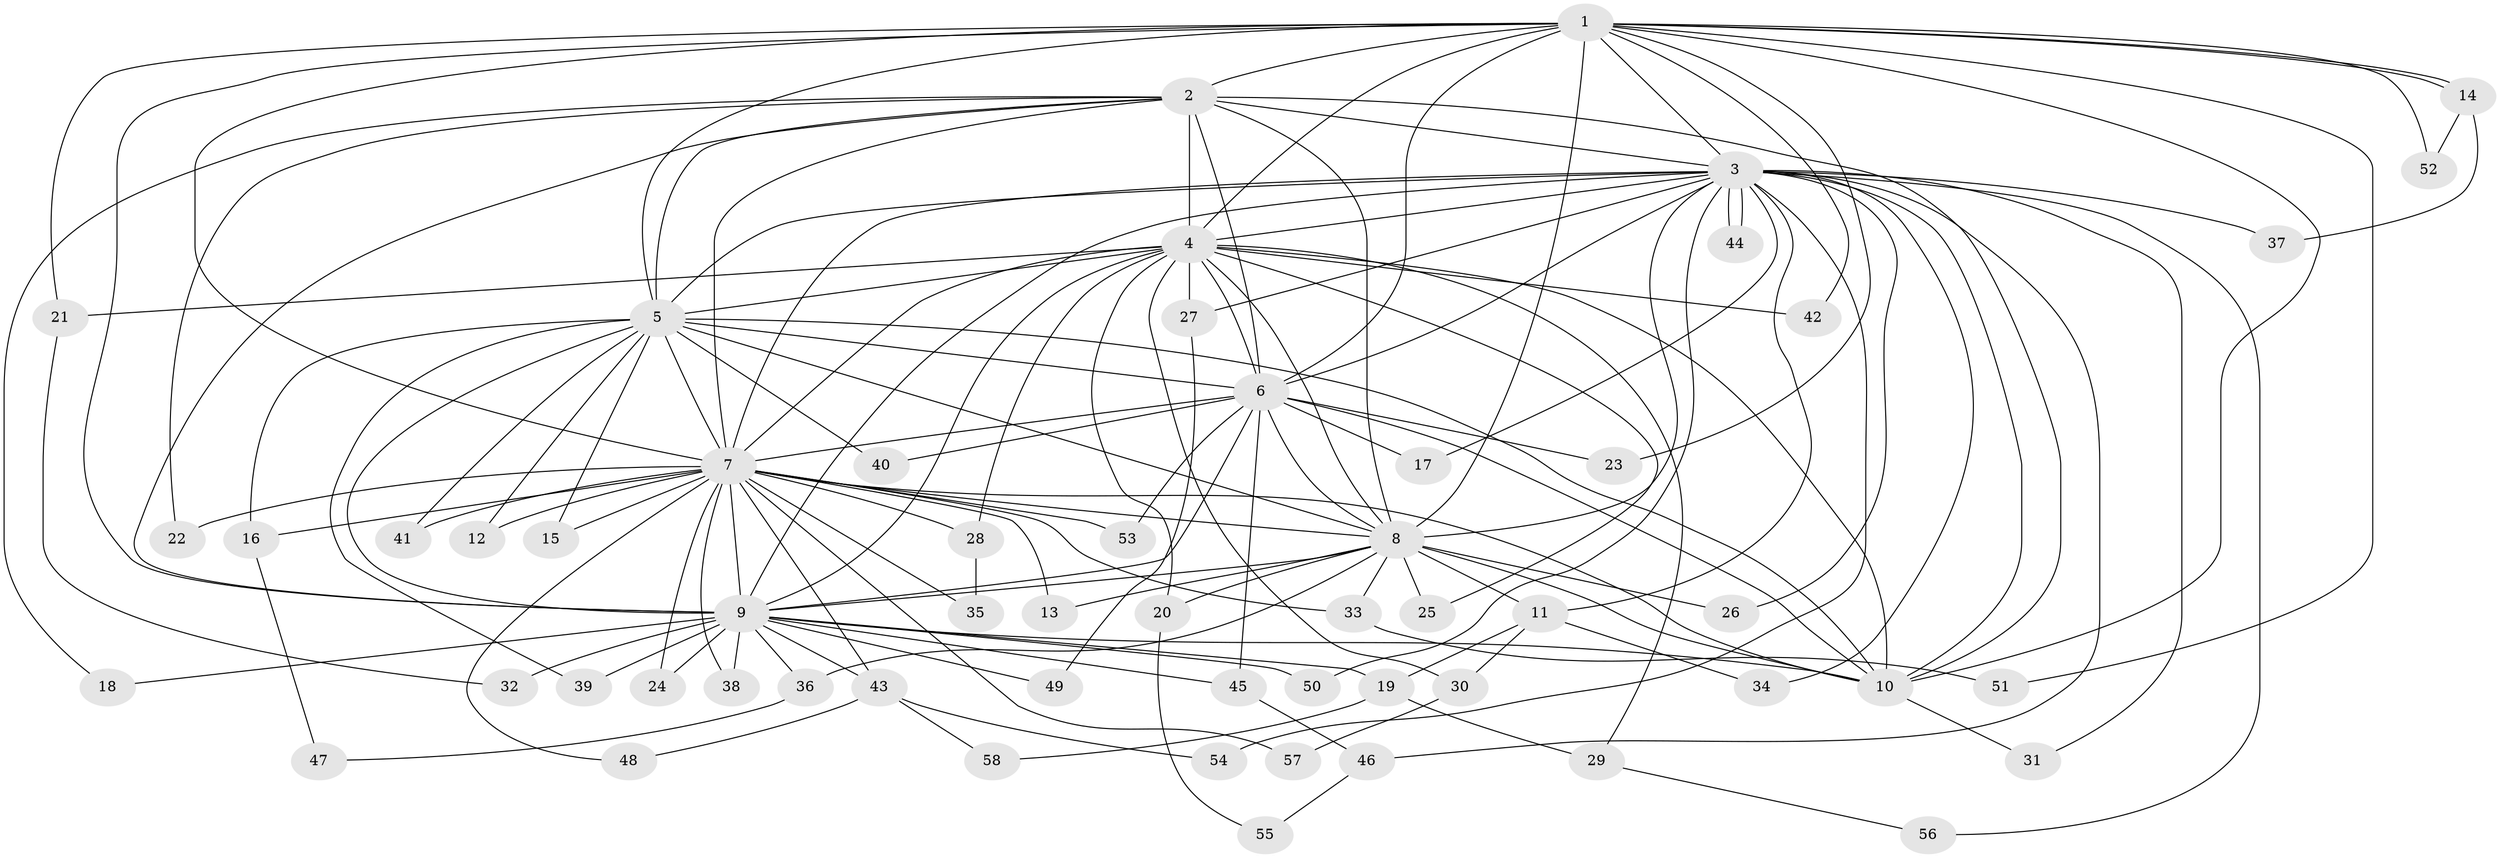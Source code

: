 // Generated by graph-tools (version 1.1) at 2025/43/03/09/25 04:43:03]
// undirected, 58 vertices, 141 edges
graph export_dot {
graph [start="1"]
  node [color=gray90,style=filled];
  1;
  2;
  3;
  4;
  5;
  6;
  7;
  8;
  9;
  10;
  11;
  12;
  13;
  14;
  15;
  16;
  17;
  18;
  19;
  20;
  21;
  22;
  23;
  24;
  25;
  26;
  27;
  28;
  29;
  30;
  31;
  32;
  33;
  34;
  35;
  36;
  37;
  38;
  39;
  40;
  41;
  42;
  43;
  44;
  45;
  46;
  47;
  48;
  49;
  50;
  51;
  52;
  53;
  54;
  55;
  56;
  57;
  58;
  1 -- 2;
  1 -- 3;
  1 -- 4;
  1 -- 5;
  1 -- 6;
  1 -- 7;
  1 -- 8;
  1 -- 9;
  1 -- 10;
  1 -- 14;
  1 -- 14;
  1 -- 21;
  1 -- 23;
  1 -- 42;
  1 -- 51;
  1 -- 52;
  2 -- 3;
  2 -- 4;
  2 -- 5;
  2 -- 6;
  2 -- 7;
  2 -- 8;
  2 -- 9;
  2 -- 10;
  2 -- 18;
  2 -- 22;
  3 -- 4;
  3 -- 5;
  3 -- 6;
  3 -- 7;
  3 -- 8;
  3 -- 9;
  3 -- 10;
  3 -- 11;
  3 -- 17;
  3 -- 26;
  3 -- 27;
  3 -- 31;
  3 -- 34;
  3 -- 37;
  3 -- 44;
  3 -- 44;
  3 -- 46;
  3 -- 50;
  3 -- 54;
  3 -- 56;
  4 -- 5;
  4 -- 6;
  4 -- 7;
  4 -- 8;
  4 -- 9;
  4 -- 10;
  4 -- 20;
  4 -- 21;
  4 -- 25;
  4 -- 27;
  4 -- 28;
  4 -- 29;
  4 -- 30;
  4 -- 42;
  5 -- 6;
  5 -- 7;
  5 -- 8;
  5 -- 9;
  5 -- 10;
  5 -- 12;
  5 -- 15;
  5 -- 16;
  5 -- 39;
  5 -- 40;
  5 -- 41;
  6 -- 7;
  6 -- 8;
  6 -- 9;
  6 -- 10;
  6 -- 17;
  6 -- 23;
  6 -- 40;
  6 -- 45;
  6 -- 53;
  7 -- 8;
  7 -- 9;
  7 -- 10;
  7 -- 12;
  7 -- 13;
  7 -- 15;
  7 -- 16;
  7 -- 22;
  7 -- 24;
  7 -- 28;
  7 -- 33;
  7 -- 35;
  7 -- 38;
  7 -- 41;
  7 -- 43;
  7 -- 48;
  7 -- 53;
  7 -- 57;
  8 -- 9;
  8 -- 10;
  8 -- 11;
  8 -- 13;
  8 -- 20;
  8 -- 25;
  8 -- 26;
  8 -- 33;
  8 -- 36;
  9 -- 10;
  9 -- 18;
  9 -- 19;
  9 -- 24;
  9 -- 32;
  9 -- 36;
  9 -- 38;
  9 -- 39;
  9 -- 43;
  9 -- 45;
  9 -- 49;
  9 -- 50;
  10 -- 31;
  11 -- 19;
  11 -- 30;
  11 -- 34;
  14 -- 37;
  14 -- 52;
  16 -- 47;
  19 -- 29;
  19 -- 58;
  20 -- 55;
  21 -- 32;
  27 -- 49;
  28 -- 35;
  29 -- 56;
  30 -- 57;
  33 -- 51;
  36 -- 47;
  43 -- 48;
  43 -- 54;
  43 -- 58;
  45 -- 46;
  46 -- 55;
}
